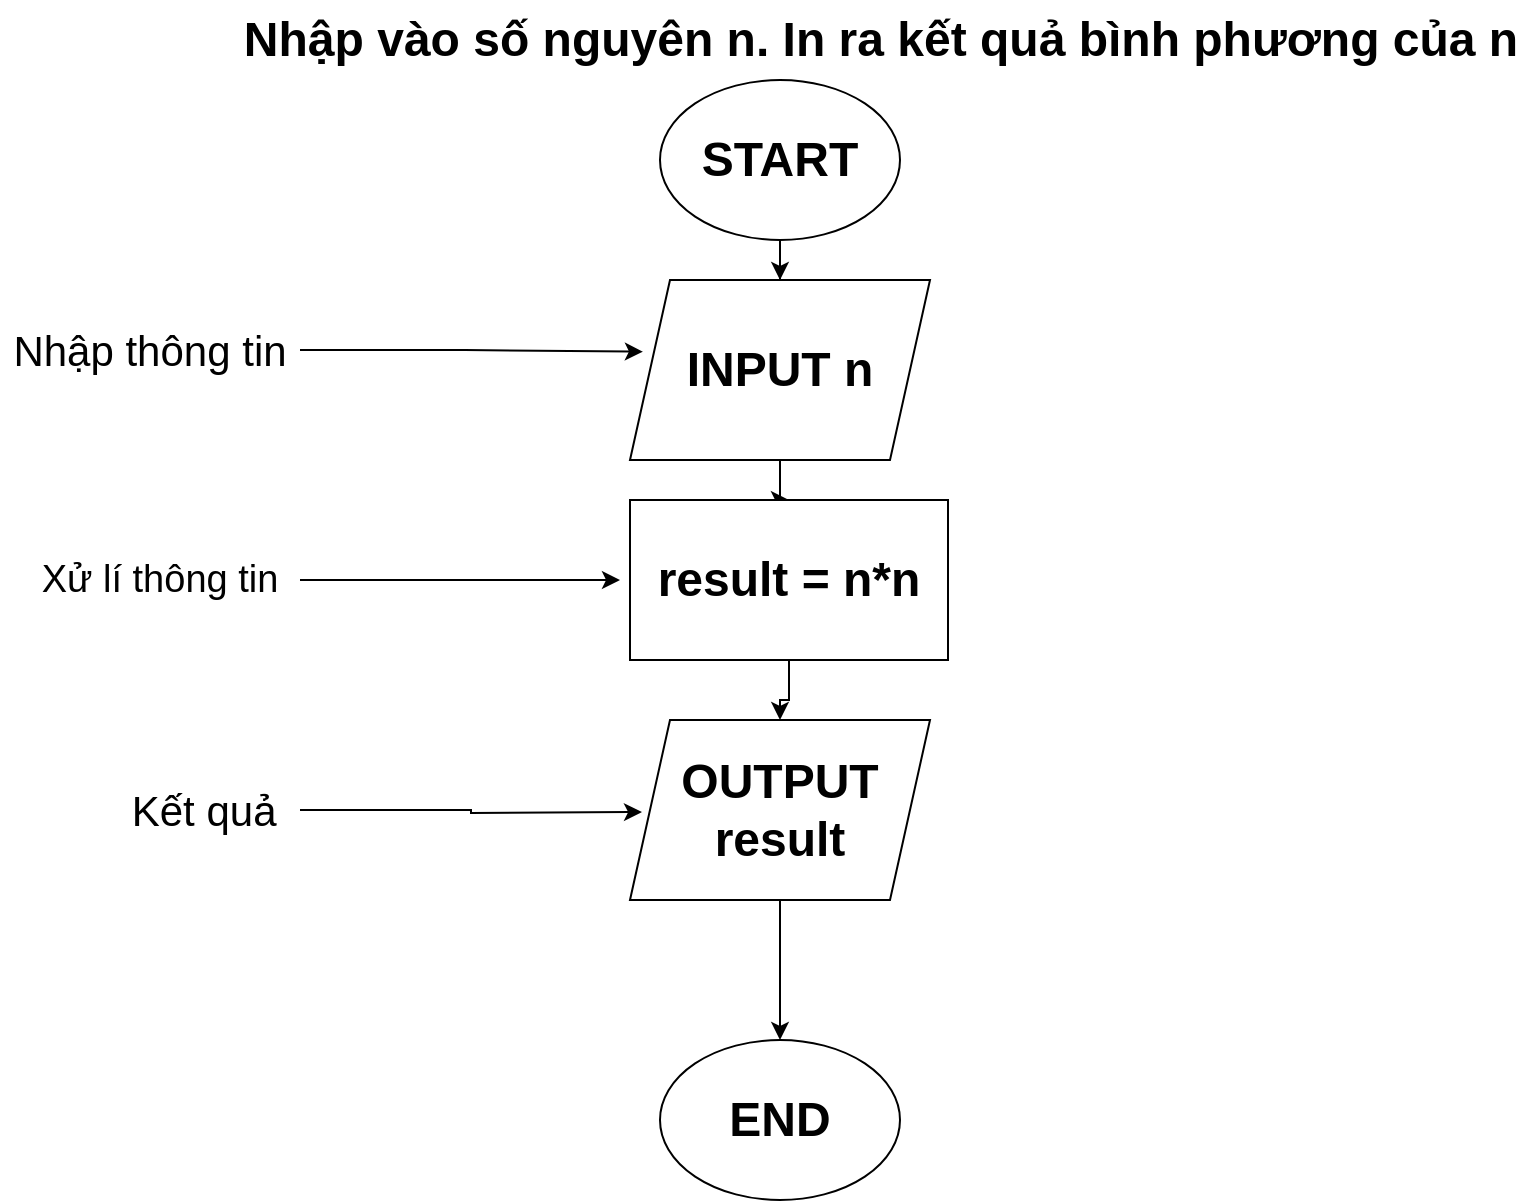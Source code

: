 <mxfile version="24.3.1" type="device" pages="2">
  <diagram name="Trang-1" id="eQ2Lbmz-Xwukd3X-H4jW">
    <mxGraphModel dx="1050" dy="565" grid="1" gridSize="10" guides="1" tooltips="1" connect="1" arrows="1" fold="1" page="1" pageScale="1" pageWidth="827" pageHeight="1169" math="0" shadow="0">
      <root>
        <mxCell id="0" />
        <mxCell id="1" parent="0" />
        <mxCell id="QdOwgXu3ahRNxkKxjU4O-1" value="Nhập vào số nguyên n. In ra kết quả bình phương của n" style="text;strokeColor=none;fillColor=none;html=1;fontSize=24;fontStyle=1;verticalAlign=middle;align=center;" vertex="1" parent="1">
          <mxGeometry x="1200" y="10" width="100" height="40" as="geometry" />
        </mxCell>
        <mxCell id="QdOwgXu3ahRNxkKxjU4O-21" value="" style="edgeStyle=orthogonalEdgeStyle;rounded=0;orthogonalLoop=1;jettySize=auto;html=1;" edge="1" parent="1" source="QdOwgXu3ahRNxkKxjU4O-3" target="QdOwgXu3ahRNxkKxjU4O-4">
          <mxGeometry relative="1" as="geometry" />
        </mxCell>
        <mxCell id="QdOwgXu3ahRNxkKxjU4O-3" value="&lt;h1&gt;START&lt;/h1&gt;" style="ellipse;whiteSpace=wrap;html=1;" vertex="1" parent="1">
          <mxGeometry x="1140" y="50" width="120" height="80" as="geometry" />
        </mxCell>
        <mxCell id="QdOwgXu3ahRNxkKxjU4O-22" value="" style="edgeStyle=orthogonalEdgeStyle;rounded=0;orthogonalLoop=1;jettySize=auto;html=1;" edge="1" parent="1" source="QdOwgXu3ahRNxkKxjU4O-4" target="QdOwgXu3ahRNxkKxjU4O-11">
          <mxGeometry relative="1" as="geometry" />
        </mxCell>
        <mxCell id="QdOwgXu3ahRNxkKxjU4O-4" value="&lt;h1&gt;INPUT n&lt;/h1&gt;" style="shape=parallelogram;perimeter=parallelogramPerimeter;whiteSpace=wrap;html=1;fixedSize=1;" vertex="1" parent="1">
          <mxGeometry x="1125" y="150" width="150" height="90" as="geometry" />
        </mxCell>
        <mxCell id="QdOwgXu3ahRNxkKxjU4O-23" value="" style="edgeStyle=orthogonalEdgeStyle;rounded=0;orthogonalLoop=1;jettySize=auto;html=1;" edge="1" parent="1" source="QdOwgXu3ahRNxkKxjU4O-11" target="QdOwgXu3ahRNxkKxjU4O-12">
          <mxGeometry relative="1" as="geometry" />
        </mxCell>
        <mxCell id="QdOwgXu3ahRNxkKxjU4O-11" value="&lt;h1&gt;result = n*n&lt;/h1&gt;" style="rounded=0;whiteSpace=wrap;html=1;" vertex="1" parent="1">
          <mxGeometry x="1125" y="260" width="159" height="80" as="geometry" />
        </mxCell>
        <mxCell id="QdOwgXu3ahRNxkKxjU4O-24" value="" style="edgeStyle=orthogonalEdgeStyle;rounded=0;orthogonalLoop=1;jettySize=auto;html=1;" edge="1" parent="1" source="QdOwgXu3ahRNxkKxjU4O-12" target="QdOwgXu3ahRNxkKxjU4O-13">
          <mxGeometry relative="1" as="geometry" />
        </mxCell>
        <mxCell id="QdOwgXu3ahRNxkKxjU4O-12" value="&lt;h1&gt;OUTPUT result&lt;/h1&gt;" style="shape=parallelogram;perimeter=parallelogramPerimeter;whiteSpace=wrap;html=1;fixedSize=1;" vertex="1" parent="1">
          <mxGeometry x="1125" y="370" width="150" height="90" as="geometry" />
        </mxCell>
        <mxCell id="QdOwgXu3ahRNxkKxjU4O-13" value="&lt;h1&gt;END&lt;/h1&gt;" style="ellipse;whiteSpace=wrap;html=1;" vertex="1" parent="1">
          <mxGeometry x="1140" y="530" width="120" height="80" as="geometry" />
        </mxCell>
        <mxCell id="QdOwgXu3ahRNxkKxjU4O-14" value="Nhập thông tin" style="text;html=1;align=center;verticalAlign=middle;whiteSpace=wrap;rounded=0;fontSize=21;" vertex="1" parent="1">
          <mxGeometry x="810" y="170" width="150" height="30" as="geometry" />
        </mxCell>
        <mxCell id="QdOwgXu3ahRNxkKxjU4O-15" style="edgeStyle=orthogonalEdgeStyle;rounded=0;orthogonalLoop=1;jettySize=auto;html=1;entryX=0.043;entryY=0.398;entryDx=0;entryDy=0;entryPerimeter=0;" edge="1" parent="1" source="QdOwgXu3ahRNxkKxjU4O-14" target="QdOwgXu3ahRNxkKxjU4O-4">
          <mxGeometry relative="1" as="geometry" />
        </mxCell>
        <mxCell id="QdOwgXu3ahRNxkKxjU4O-18" value="" style="edgeStyle=orthogonalEdgeStyle;rounded=0;orthogonalLoop=1;jettySize=auto;html=1;" edge="1" parent="1" source="QdOwgXu3ahRNxkKxjU4O-16">
          <mxGeometry relative="1" as="geometry">
            <mxPoint x="1120" y="300" as="targetPoint" />
          </mxGeometry>
        </mxCell>
        <mxCell id="QdOwgXu3ahRNxkKxjU4O-16" value="Xử lí thông tin" style="text;html=1;align=center;verticalAlign=middle;whiteSpace=wrap;rounded=0;fontSize=19;" vertex="1" parent="1">
          <mxGeometry x="820" y="285" width="140" height="30" as="geometry" />
        </mxCell>
        <mxCell id="QdOwgXu3ahRNxkKxjU4O-19" value="Kết quả&amp;nbsp;" style="text;html=1;align=center;verticalAlign=middle;whiteSpace=wrap;rounded=0;fontSize=21;" vertex="1" parent="1">
          <mxGeometry x="870" y="400" width="90" height="30" as="geometry" />
        </mxCell>
        <mxCell id="QdOwgXu3ahRNxkKxjU4O-20" style="edgeStyle=orthogonalEdgeStyle;rounded=0;orthogonalLoop=1;jettySize=auto;html=1;entryX=0.043;entryY=0.398;entryDx=0;entryDy=0;entryPerimeter=0;" edge="1" parent="1" source="QdOwgXu3ahRNxkKxjU4O-19">
          <mxGeometry relative="1" as="geometry">
            <mxPoint x="1131" y="416" as="targetPoint" />
          </mxGeometry>
        </mxCell>
      </root>
    </mxGraphModel>
  </diagram>
  <diagram id="pk2el1FzEsskokBO09bT" name="Trang-2">
    <mxGraphModel dx="1235" dy="3003" grid="1" gridSize="10" guides="1" tooltips="1" connect="1" arrows="1" fold="1" page="1" pageScale="1" pageWidth="827" pageHeight="1169" math="0" shadow="0">
      <root>
        <mxCell id="0" />
        <mxCell id="1" parent="0" />
        <mxCell id="b2ua1N3-MEz5MqSIpDfp-5" value="" style="edgeStyle=orthogonalEdgeStyle;rounded=0;orthogonalLoop=1;jettySize=auto;html=1;" edge="1" parent="1" source="YLlzpNf5NM1DcyfuiZDM-2" target="YLlzpNf5NM1DcyfuiZDM-3">
          <mxGeometry relative="1" as="geometry" />
        </mxCell>
        <mxCell id="YLlzpNf5NM1DcyfuiZDM-2" value="&lt;h1&gt;START&lt;/h1&gt;" style="ellipse;whiteSpace=wrap;html=1;" vertex="1" parent="1">
          <mxGeometry x="335" y="-1200" width="120" height="80" as="geometry" />
        </mxCell>
        <mxCell id="b2ua1N3-MEz5MqSIpDfp-6" value="" style="edgeStyle=orthogonalEdgeStyle;rounded=0;orthogonalLoop=1;jettySize=auto;html=1;" edge="1" parent="1" source="YLlzpNf5NM1DcyfuiZDM-3" target="YLlzpNf5NM1DcyfuiZDM-4">
          <mxGeometry relative="1" as="geometry" />
        </mxCell>
        <mxCell id="YLlzpNf5NM1DcyfuiZDM-3" value="&lt;div style=&quot;text-align: left; font-size: 19px;&quot;&gt;&lt;span style=&quot;background-color: initial; font-size: 19px;&quot;&gt;INPUT length, width&lt;/span&gt;&lt;/div&gt;" style="shape=parallelogram;perimeter=parallelogramPerimeter;whiteSpace=wrap;html=1;fixedSize=1;fontSize=19;" vertex="1" parent="1">
          <mxGeometry x="270" y="-1090" width="250" height="80" as="geometry" />
        </mxCell>
        <mxCell id="b2ua1N3-MEz5MqSIpDfp-7" value="" style="edgeStyle=orthogonalEdgeStyle;rounded=0;orthogonalLoop=1;jettySize=auto;html=1;" edge="1" parent="1" source="YLlzpNf5NM1DcyfuiZDM-4">
          <mxGeometry relative="1" as="geometry">
            <mxPoint x="395" y="-870" as="targetPoint" />
          </mxGeometry>
        </mxCell>
        <mxCell id="YLlzpNf5NM1DcyfuiZDM-4" value="P = (length + width) * 2&lt;div&gt;S = length * width&lt;br&gt;&lt;/div&gt;" style="rounded=0;whiteSpace=wrap;html=1;fontSize=19;" vertex="1" parent="1">
          <mxGeometry x="270" y="-970" width="250" height="60" as="geometry" />
        </mxCell>
        <mxCell id="b2ua1N3-MEz5MqSIpDfp-9" value="" style="edgeStyle=orthogonalEdgeStyle;rounded=0;orthogonalLoop=1;jettySize=auto;html=1;" edge="1" parent="1" source="b2ua1N3-MEz5MqSIpDfp-3" target="b2ua1N3-MEz5MqSIpDfp-4">
          <mxGeometry relative="1" as="geometry" />
        </mxCell>
        <mxCell id="b2ua1N3-MEz5MqSIpDfp-3" value="&lt;div style=&quot;text-align: left; font-size: 19px;&quot;&gt;&lt;span style=&quot;background-color: initial; font-size: 19px;&quot;&gt;OUTPUT P,S&lt;/span&gt;&lt;/div&gt;" style="shape=parallelogram;perimeter=parallelogramPerimeter;whiteSpace=wrap;html=1;fixedSize=1;fontSize=19;" vertex="1" parent="1">
          <mxGeometry x="270" y="-860" width="250" height="80" as="geometry" />
        </mxCell>
        <mxCell id="b2ua1N3-MEz5MqSIpDfp-4" value="&lt;h1&gt;END&lt;/h1&gt;" style="ellipse;whiteSpace=wrap;html=1;" vertex="1" parent="1">
          <mxGeometry x="335" y="-720" width="120" height="80" as="geometry" />
        </mxCell>
      </root>
    </mxGraphModel>
  </diagram>
</mxfile>

